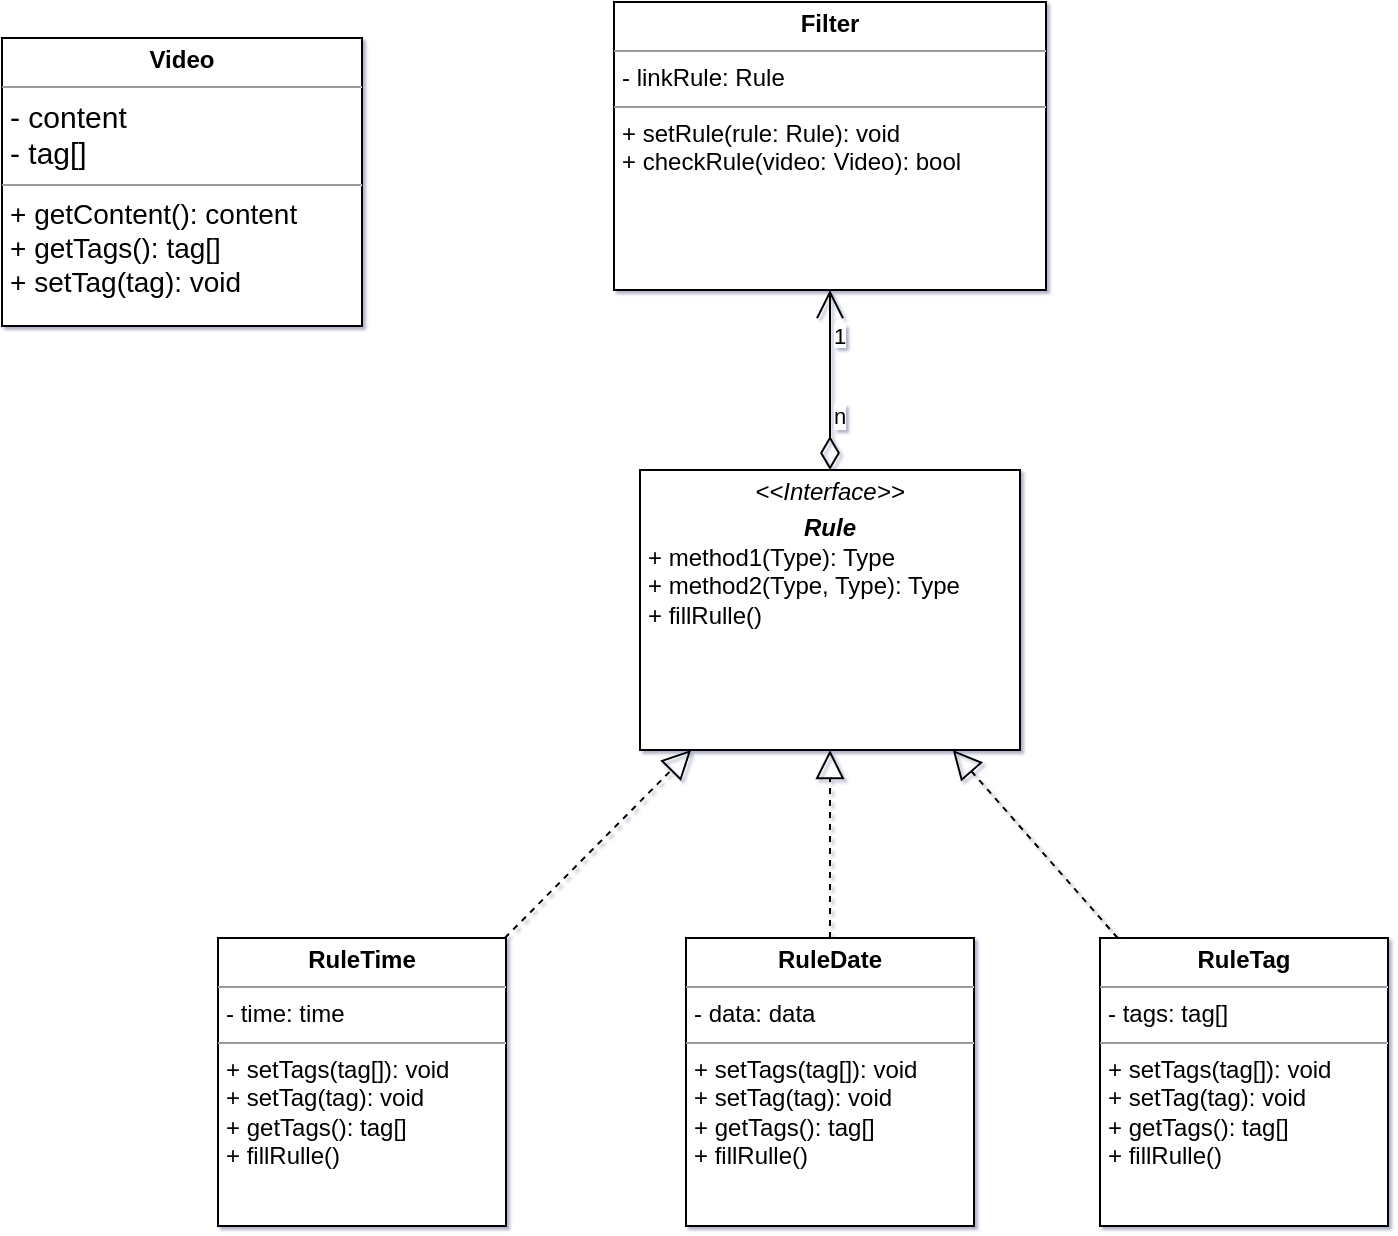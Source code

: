 <mxfile version="17.1.3" type="github">
  <diagram id="C5RBs43oDa-KdzZeNtuy" name="Page-1">
    <mxGraphModel dx="1422" dy="753" grid="1" gridSize="9" guides="1" tooltips="1" connect="1" arrows="1" fold="1" page="1" pageScale="1" pageWidth="827" pageHeight="1169" background="none" math="0" shadow="1">
      <root>
        <mxCell id="WIyWlLk6GJQsqaUBKTNV-0" />
        <mxCell id="WIyWlLk6GJQsqaUBKTNV-1" parent="WIyWlLk6GJQsqaUBKTNV-0" />
        <mxCell id="pcOxskI2XJx93LM_6fIs-14" value="&lt;p style=&quot;margin: 0px ; margin-top: 4px ; text-align: center&quot;&gt;&lt;b&gt;RuleTag&lt;/b&gt;&lt;/p&gt;&lt;hr size=&quot;1&quot;&gt;&lt;p style=&quot;margin: 0px ; margin-left: 4px&quot;&gt;- tags: tag[]&lt;/p&gt;&lt;hr size=&quot;1&quot;&gt;&lt;p style=&quot;margin: 0px ; margin-left: 4px&quot;&gt;+ setTags(tag[]): void&lt;/p&gt;&lt;p style=&quot;margin: 0px ; margin-left: 4px&quot;&gt;+ setTag(tag): void&lt;/p&gt;&lt;p style=&quot;margin: 0px ; margin-left: 4px&quot;&gt;+ getTags(): tag[]&lt;/p&gt;&lt;p style=&quot;margin: 0px ; margin-left: 4px&quot;&gt;+ fillRulle()&lt;br&gt;&lt;/p&gt;" style="verticalAlign=top;align=left;overflow=fill;fontSize=12;fontFamily=Helvetica;html=1;" parent="WIyWlLk6GJQsqaUBKTNV-1" vertex="1">
          <mxGeometry x="585" y="756" width="144" height="144" as="geometry" />
        </mxCell>
        <mxCell id="pcOxskI2XJx93LM_6fIs-15" value="&lt;p style=&quot;margin: 0px ; margin-top: 4px ; text-align: center&quot;&gt;&lt;b&gt;Filter&lt;/b&gt;&lt;/p&gt;&lt;hr size=&quot;1&quot;&gt;&lt;p style=&quot;margin: 0px ; margin-left: 4px&quot;&gt;- linkRule: Rule&lt;/p&gt;&lt;hr size=&quot;1&quot;&gt;&lt;p style=&quot;margin: 0px ; margin-left: 4px&quot;&gt;+ setRule(rule: Rule): void&lt;/p&gt;&lt;p style=&quot;margin: 0px ; margin-left: 4px&quot;&gt;+ checkRule(video: Video): bool&lt;/p&gt;" style="verticalAlign=top;align=left;overflow=fill;fontSize=12;fontFamily=Helvetica;html=1;" parent="WIyWlLk6GJQsqaUBKTNV-1" vertex="1">
          <mxGeometry x="342" y="288" width="216" height="144" as="geometry" />
        </mxCell>
        <mxCell id="pcOxskI2XJx93LM_6fIs-17" value="&lt;p style=&quot;margin: 0px ; margin-top: 4px ; text-align: center&quot;&gt;&lt;b&gt;Video&lt;/b&gt;&lt;/p&gt;&lt;hr size=&quot;1&quot;&gt;&lt;p style=&quot;margin: 0px ; margin-left: 4px&quot;&gt;&lt;span style=&quot;font-size: 15px&quot;&gt;- content&lt;/span&gt;&lt;br style=&quot;padding: 0px ; margin: 0px ; font-size: 15px&quot;&gt;&lt;span style=&quot;font-size: 15px&quot;&gt;- tag[]&lt;/span&gt;&lt;br&gt;&lt;/p&gt;&lt;hr size=&quot;1&quot;&gt;&lt;p style=&quot;margin: 0px ; margin-left: 4px&quot;&gt;&lt;span style=&quot;font-size: 14px&quot;&gt;+ getContent(): content&lt;/span&gt;&lt;br style=&quot;padding: 0px ; margin: 0px ; font-size: 14px&quot;&gt;&lt;span style=&quot;font-size: 14px&quot;&gt;+ getTags(): tag[]&lt;/span&gt;&lt;br&gt;&lt;/p&gt;&lt;p style=&quot;margin: 0px ; margin-left: 4px&quot;&gt;&lt;span style=&quot;font-size: 14px&quot;&gt;+ setTag(tag): void&lt;/span&gt;&lt;span style=&quot;font-size: 14px&quot;&gt;&lt;br&gt;&lt;/span&gt;&lt;/p&gt;&lt;p style=&quot;margin: 0px ; margin-left: 4px&quot;&gt;&lt;span style=&quot;font-size: 14px&quot;&gt;&lt;br&gt;&lt;/span&gt;&lt;/p&gt;" style="verticalAlign=top;align=left;overflow=fill;fontSize=12;fontFamily=Helvetica;html=1;" parent="WIyWlLk6GJQsqaUBKTNV-1" vertex="1">
          <mxGeometry x="36" y="306" width="180" height="144" as="geometry" />
        </mxCell>
        <mxCell id="g4HgALu_UBAENZAHIPKx-0" value="&lt;p style=&quot;margin: 0px ; margin-top: 4px ; text-align: center&quot;&gt;&lt;i&gt;&amp;lt;&amp;lt;Interface&amp;gt;&amp;gt;&lt;/i&gt;&lt;br&gt;&lt;/p&gt;&lt;p style=&quot;margin: 0px ; margin-top: 4px ; text-align: center&quot;&gt;&lt;i&gt;&lt;b&gt;Rule&lt;/b&gt;&lt;/i&gt;&lt;/p&gt;&lt;p style=&quot;margin: 0px ; margin-left: 4px&quot;&gt;&lt;/p&gt;&lt;p style=&quot;margin: 0px ; margin-left: 4px&quot;&gt;+ method1(Type): Type&lt;br&gt;+ method2(Type, Type): Type&lt;/p&gt;&lt;p style=&quot;margin: 0px ; margin-left: 4px&quot;&gt;+ fillRulle()&lt;/p&gt;" style="verticalAlign=top;align=left;overflow=fill;fontSize=12;fontFamily=Helvetica;html=1;" vertex="1" parent="WIyWlLk6GJQsqaUBKTNV-1">
          <mxGeometry x="355" y="522" width="190" height="140" as="geometry" />
        </mxCell>
        <mxCell id="g4HgALu_UBAENZAHIPKx-1" value="&lt;p style=&quot;margin: 0px ; margin-top: 4px ; text-align: center&quot;&gt;&lt;b&gt;RuleDate&lt;/b&gt;&lt;/p&gt;&lt;hr size=&quot;1&quot;&gt;&lt;p style=&quot;margin: 0px ; margin-left: 4px&quot;&gt;- data: data&lt;/p&gt;&lt;hr size=&quot;1&quot;&gt;&lt;p style=&quot;margin: 0px ; margin-left: 4px&quot;&gt;+ setTags(tag[]): void&lt;/p&gt;&lt;p style=&quot;margin: 0px ; margin-left: 4px&quot;&gt;+ setTag(tag): void&lt;/p&gt;&lt;p style=&quot;margin: 0px ; margin-left: 4px&quot;&gt;+ getTags(): tag[]&lt;/p&gt;&lt;p style=&quot;margin: 0px ; margin-left: 4px&quot;&gt;+ fillRulle()&lt;br&gt;&lt;/p&gt;" style="verticalAlign=top;align=left;overflow=fill;fontSize=12;fontFamily=Helvetica;html=1;" vertex="1" parent="WIyWlLk6GJQsqaUBKTNV-1">
          <mxGeometry x="378" y="756" width="144" height="144" as="geometry" />
        </mxCell>
        <mxCell id="g4HgALu_UBAENZAHIPKx-2" value="&lt;p style=&quot;margin: 0px ; margin-top: 4px ; text-align: center&quot;&gt;&lt;b&gt;RuleTime&lt;/b&gt;&lt;/p&gt;&lt;hr size=&quot;1&quot;&gt;&lt;p style=&quot;margin: 0px ; margin-left: 4px&quot;&gt;- time: time&lt;/p&gt;&lt;hr size=&quot;1&quot;&gt;&lt;p style=&quot;margin: 0px ; margin-left: 4px&quot;&gt;+ setTags(tag[]): void&lt;/p&gt;&lt;p style=&quot;margin: 0px ; margin-left: 4px&quot;&gt;+ setTag(tag): void&lt;/p&gt;&lt;p style=&quot;margin: 0px ; margin-left: 4px&quot;&gt;+ getTags(): tag[]&lt;/p&gt;&lt;p style=&quot;margin: 0px ; margin-left: 4px&quot;&gt;+ fillRulle()&lt;br&gt;&lt;/p&gt;" style="verticalAlign=top;align=left;overflow=fill;fontSize=12;fontFamily=Helvetica;html=1;" vertex="1" parent="WIyWlLk6GJQsqaUBKTNV-1">
          <mxGeometry x="144" y="756" width="144" height="144" as="geometry" />
        </mxCell>
        <mxCell id="g4HgALu_UBAENZAHIPKx-3" value="" style="endArrow=block;dashed=1;endFill=0;endSize=12;html=1;rounded=0;" edge="1" parent="WIyWlLk6GJQsqaUBKTNV-1" source="g4HgALu_UBAENZAHIPKx-2" target="g4HgALu_UBAENZAHIPKx-0">
          <mxGeometry width="160" relative="1" as="geometry">
            <mxPoint x="333" y="585" as="sourcePoint" />
            <mxPoint x="493" y="585" as="targetPoint" />
          </mxGeometry>
        </mxCell>
        <mxCell id="g4HgALu_UBAENZAHIPKx-4" value="" style="endArrow=block;dashed=1;endFill=0;endSize=12;html=1;rounded=0;exitX=0.5;exitY=0;exitDx=0;exitDy=0;" edge="1" parent="WIyWlLk6GJQsqaUBKTNV-1" source="g4HgALu_UBAENZAHIPKx-1" target="g4HgALu_UBAENZAHIPKx-0">
          <mxGeometry width="160" relative="1" as="geometry">
            <mxPoint x="315.153" y="765" as="sourcePoint" />
            <mxPoint x="397.602" y="671" as="targetPoint" />
          </mxGeometry>
        </mxCell>
        <mxCell id="g4HgALu_UBAENZAHIPKx-5" value="" style="endArrow=block;dashed=1;endFill=0;endSize=12;html=1;rounded=0;" edge="1" parent="WIyWlLk6GJQsqaUBKTNV-1" source="pcOxskI2XJx93LM_6fIs-14" target="g4HgALu_UBAENZAHIPKx-0">
          <mxGeometry width="160" relative="1" as="geometry">
            <mxPoint x="324.153" y="774" as="sourcePoint" />
            <mxPoint x="486" y="666" as="targetPoint" />
          </mxGeometry>
        </mxCell>
        <mxCell id="g4HgALu_UBAENZAHIPKx-6" value="n" style="endArrow=open;html=1;endSize=12;startArrow=diamondThin;startSize=14;startFill=0;edgeStyle=orthogonalEdgeStyle;align=left;verticalAlign=bottom;rounded=0;entryX=0.5;entryY=1;entryDx=0;entryDy=0;exitX=0.5;exitY=0;exitDx=0;exitDy=0;" edge="1" parent="WIyWlLk6GJQsqaUBKTNV-1" source="g4HgALu_UBAENZAHIPKx-0" target="pcOxskI2XJx93LM_6fIs-15">
          <mxGeometry x="-0.6" relative="1" as="geometry">
            <mxPoint x="333" y="585" as="sourcePoint" />
            <mxPoint x="493" y="585" as="targetPoint" />
            <mxPoint as="offset" />
          </mxGeometry>
        </mxCell>
        <mxCell id="g4HgALu_UBAENZAHIPKx-7" value="&lt;font face=&quot;helvetica&quot;&gt;&lt;span style=&quot;font-size: 11px ; background-color: rgb(255 , 255 , 255)&quot;&gt;1&lt;/span&gt;&lt;/font&gt;" style="text;whiteSpace=wrap;html=1;" vertex="1" parent="WIyWlLk6GJQsqaUBKTNV-1">
          <mxGeometry x="450" y="441" width="27" height="27" as="geometry" />
        </mxCell>
      </root>
    </mxGraphModel>
  </diagram>
</mxfile>
